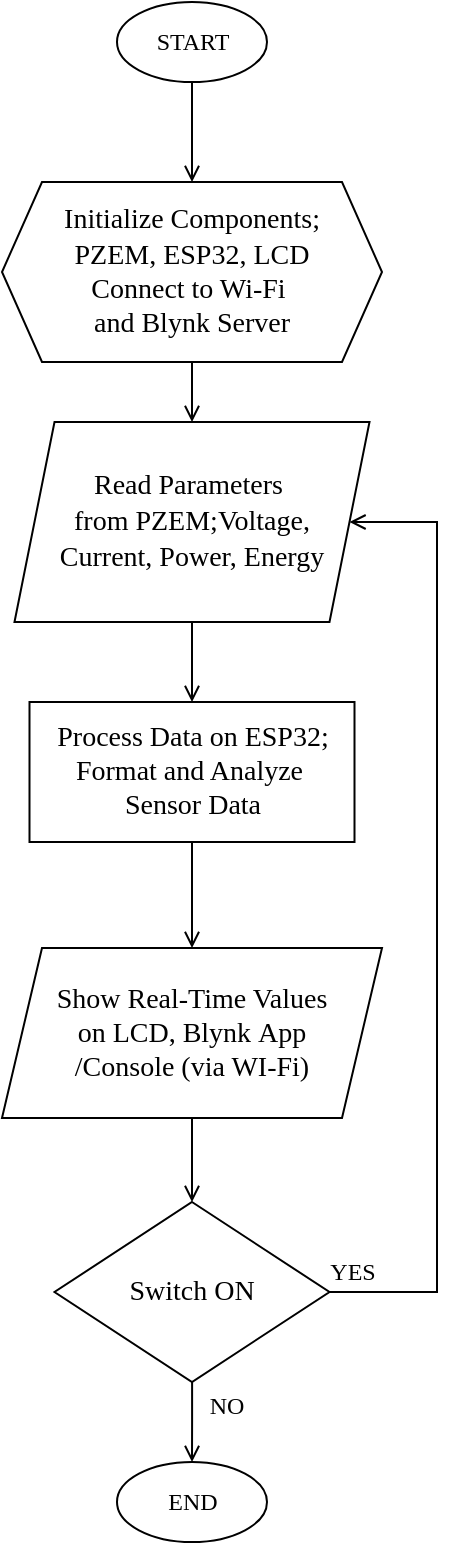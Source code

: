 <mxfile version="27.2.0">
  <diagram name="Page-1" id="2GFnNqMykJW-lQz7iASZ">
    <mxGraphModel dx="1726" dy="726" grid="1" gridSize="10" guides="1" tooltips="1" connect="1" arrows="1" fold="1" page="1" pageScale="1" pageWidth="850" pageHeight="1100" math="0" shadow="0">
      <root>
        <mxCell id="0" />
        <mxCell id="1" parent="0" />
        <mxCell id="R_LKt-H6HnUxROUlf7M2-1" value="&lt;font face=&quot;Times New Roman&quot;&gt;START&lt;/font&gt;" style="ellipse;whiteSpace=wrap;html=1;" vertex="1" parent="1">
          <mxGeometry x="237.5" y="70" width="75" height="40" as="geometry" />
        </mxCell>
        <mxCell id="R_LKt-H6HnUxROUlf7M2-2" value="&lt;div style=&quot;text-wrap-mode: nowrap;&quot;&gt;&lt;font style=&quot;font-size: 14px;&quot; face=&quot;Times New Roman&quot;&gt;Read Parameters&amp;nbsp;&lt;/font&gt;&lt;/div&gt;&lt;div style=&quot;text-wrap-mode: nowrap;&quot;&gt;&lt;font style=&quot;font-size: 14px;&quot;&gt;&lt;font face=&quot;Times New Roman&quot;&gt;from PZEM;&lt;/font&gt;&lt;span style=&quot;font-family: &amp;quot;Times New Roman&amp;quot;; background-color: transparent; color: light-dark(rgb(0, 0, 0), rgb(255, 255, 255));&quot;&gt;Voltage,&lt;/span&gt;&lt;/font&gt;&lt;/div&gt;&lt;div style=&quot;text-wrap-mode: nowrap;&quot;&gt;&lt;font style=&quot;font-size: 14px;&quot;&gt;&lt;span style=&quot;font-family: &amp;quot;Times New Roman&amp;quot;; background-color: transparent; color: light-dark(rgb(0, 0, 0), rgb(255, 255, 255));&quot;&gt;Current,&amp;nbsp;&lt;/span&gt;&lt;span style=&quot;font-family: &amp;quot;Times New Roman&amp;quot;; background-color: transparent; color: light-dark(rgb(0, 0, 0), rgb(255, 255, 255));&quot;&gt;Power,&amp;nbsp;&lt;/span&gt;&lt;span style=&quot;font-family: &amp;quot;Times New Roman&amp;quot;; background-color: transparent; color: light-dark(rgb(0, 0, 0), rgb(255, 255, 255));&quot;&gt;Energy&lt;/span&gt;&lt;/font&gt;&lt;/div&gt;" style="shape=parallelogram;perimeter=parallelogramPerimeter;whiteSpace=wrap;html=1;fixedSize=1;" vertex="1" parent="1">
          <mxGeometry x="186.25" y="280" width="177.5" height="100" as="geometry" />
        </mxCell>
        <mxCell id="R_LKt-H6HnUxROUlf7M2-3" value="" style="edgeStyle=orthogonalEdgeStyle;rounded=0;orthogonalLoop=1;jettySize=auto;html=1;endArrow=open;endFill=0;entryX=0.5;entryY=0;entryDx=0;entryDy=0;entryPerimeter=0;" edge="1" parent="1" source="R_LKt-H6HnUxROUlf7M2-4" target="R_LKt-H6HnUxROUlf7M2-8">
          <mxGeometry relative="1" as="geometry" />
        </mxCell>
        <mxCell id="R_LKt-H6HnUxROUlf7M2-4" value="&lt;div style=&quot;text-wrap-mode: nowrap;&quot;&gt;&lt;span style=&quot;background-color: transparent; color: light-dark(rgb(0, 0, 0), rgb(255, 255, 255));&quot;&gt;&lt;font style=&quot;font-size: 14px;&quot; face=&quot;Times New Roman&quot;&gt;Show Real-Time Values&lt;/font&gt;&lt;/span&gt;&lt;/div&gt;&lt;div style=&quot;text-wrap-mode: nowrap;&quot;&gt;&lt;font style=&quot;font-size: 14px; background-color: transparent; color: light-dark(rgb(0, 0, 0), rgb(255, 255, 255));&quot; face=&quot;Times New Roman&quot;&gt;&amp;nbsp;on LCD,&lt;/font&gt;&lt;span style=&quot;font-size: 14px; background-color: transparent; color: light-dark(rgb(0, 0, 0), rgb(255, 255, 255)); font-family: &amp;quot;Times New Roman&amp;quot;;&quot;&gt;&amp;nbsp;Blynk&amp;nbsp;&lt;/span&gt;&lt;span style=&quot;font-size: 14px; font-family: &amp;quot;Times New Roman&amp;quot;; background-color: transparent; color: light-dark(rgb(0, 0, 0), rgb(255, 255, 255));&quot;&gt;App&amp;nbsp;&lt;/span&gt;&lt;/div&gt;&lt;div style=&quot;text-wrap-mode: nowrap;&quot;&gt;&lt;span style=&quot;font-size: 14px; font-family: &amp;quot;Times New Roman&amp;quot;; background-color: transparent; color: light-dark(rgb(0, 0, 0), rgb(255, 255, 255));&quot;&gt;/Console (via WI-Fi)&lt;/span&gt;&lt;/div&gt;" style="shape=parallelogram;perimeter=parallelogramPerimeter;whiteSpace=wrap;html=1;fixedSize=1;" vertex="1" parent="1">
          <mxGeometry x="180" y="543" width="190" height="85" as="geometry" />
        </mxCell>
        <mxCell id="R_LKt-H6HnUxROUlf7M2-5" value="&lt;font face=&quot;Times New Roman&quot;&gt;END&lt;/font&gt;" style="ellipse;whiteSpace=wrap;html=1;" vertex="1" parent="1">
          <mxGeometry x="237.5" y="800" width="75" height="40" as="geometry" />
        </mxCell>
        <mxCell id="R_LKt-H6HnUxROUlf7M2-6" value="" style="endArrow=open;html=1;rounded=0;exitX=1;exitY=0.5;exitDx=0;exitDy=0;entryX=1;entryY=0.5;entryDx=0;entryDy=0;endFill=0;exitPerimeter=0;" edge="1" parent="1" source="R_LKt-H6HnUxROUlf7M2-8" target="R_LKt-H6HnUxROUlf7M2-2">
          <mxGeometry width="50" height="50" relative="1" as="geometry">
            <mxPoint x="427.5" y="360" as="sourcePoint" />
            <mxPoint x="477.5" y="310" as="targetPoint" />
            <Array as="points">
              <mxPoint x="397.5" y="715" />
              <mxPoint x="397.5" y="330" />
            </Array>
          </mxGeometry>
        </mxCell>
        <mxCell id="R_LKt-H6HnUxROUlf7M2-7" value="" style="edgeStyle=orthogonalEdgeStyle;rounded=0;orthogonalLoop=1;jettySize=auto;html=1;endArrow=open;endFill=0;" edge="1" parent="1" source="R_LKt-H6HnUxROUlf7M2-8" target="R_LKt-H6HnUxROUlf7M2-5">
          <mxGeometry relative="1" as="geometry" />
        </mxCell>
        <mxCell id="R_LKt-H6HnUxROUlf7M2-8" value="&lt;font style=&quot;font-size: 14px;&quot; face=&quot;Times New Roman&quot;&gt;Switch ON&lt;/font&gt;" style="strokeWidth=1;html=1;shape=mxgraph.flowchart.decision;whiteSpace=wrap;" vertex="1" parent="1">
          <mxGeometry x="206.25" y="670" width="137.5" height="90" as="geometry" />
        </mxCell>
        <mxCell id="R_LKt-H6HnUxROUlf7M2-9" value="&lt;h6&gt;&lt;span style=&quot;color: light-dark(rgb(0, 0, 0), rgb(255, 255, 255)); font-weight: normal;&quot;&gt;&lt;font style=&quot;font-size: 12px;&quot; face=&quot;Times New Roman&quot;&gt;NO&lt;/font&gt;&lt;/span&gt;&lt;/h6&gt;&lt;div&gt;&lt;/div&gt;" style="text;html=1;align=center;verticalAlign=middle;resizable=0;points=[];autosize=1;strokeColor=none;fillColor=none;" vertex="1" parent="1">
          <mxGeometry x="271.5" y="737" width="40" height="70" as="geometry" />
        </mxCell>
        <mxCell id="R_LKt-H6HnUxROUlf7M2-10" value="&lt;div style=&quot;text-wrap-mode: nowrap;&quot;&gt;&lt;font style=&quot;font-size: 14px;&quot; face=&quot;Times New Roman&quot;&gt;Process Data on ESP32;&lt;/font&gt;&lt;/div&gt;&lt;div style=&quot;text-wrap-mode: nowrap;&quot;&gt;&lt;font style=&quot;font-size: 14px;&quot; face=&quot;Times New Roman&quot;&gt;Format and Analyze&amp;nbsp;&lt;/font&gt;&lt;/div&gt;&lt;div style=&quot;text-wrap-mode: nowrap;&quot;&gt;&lt;font style=&quot;font-size: 14px;&quot; face=&quot;Times New Roman&quot;&gt;Sensor Data&lt;/font&gt;&lt;/div&gt;" style="rounded=0;whiteSpace=wrap;html=1;" vertex="1" parent="1">
          <mxGeometry x="193.75" y="420" width="162.5" height="70" as="geometry" />
        </mxCell>
        <mxCell id="R_LKt-H6HnUxROUlf7M2-11" value="" style="edgeStyle=orthogonalEdgeStyle;rounded=0;orthogonalLoop=1;jettySize=auto;html=1;endArrow=open;endFill=0;exitX=0.5;exitY=1;exitDx=0;exitDy=0;entryX=0.5;entryY=0;entryDx=0;entryDy=0;" edge="1" parent="1" source="R_LKt-H6HnUxROUlf7M2-10" target="R_LKt-H6HnUxROUlf7M2-4">
          <mxGeometry relative="1" as="geometry">
            <mxPoint x="267.5" y="500" as="sourcePoint" />
            <mxPoint x="275.5" y="520" as="targetPoint" />
          </mxGeometry>
        </mxCell>
        <mxCell id="R_LKt-H6HnUxROUlf7M2-12" value="&lt;h6&gt;&lt;span style=&quot;color: light-dark(rgb(0, 0, 0), rgb(255, 255, 255)); font-weight: normal;&quot;&gt;&lt;font style=&quot;font-size: 12px;&quot; face=&quot;Times New Roman&quot;&gt;YES&lt;/font&gt;&lt;/span&gt;&lt;/h6&gt;&lt;div&gt;&lt;/div&gt;" style="text;html=1;align=center;verticalAlign=middle;resizable=0;points=[];autosize=1;strokeColor=none;fillColor=none;" vertex="1" parent="1">
          <mxGeometry x="330" y="670" width="50" height="70" as="geometry" />
        </mxCell>
        <mxCell id="R_LKt-H6HnUxROUlf7M2-13" value="" style="edgeStyle=orthogonalEdgeStyle;rounded=0;orthogonalLoop=1;jettySize=auto;html=1;endArrow=open;endFill=0;exitX=0.5;exitY=1;exitDx=0;exitDy=0;entryX=0.5;entryY=0;entryDx=0;entryDy=0;" edge="1" parent="1" source="R_LKt-H6HnUxROUlf7M2-2" target="R_LKt-H6HnUxROUlf7M2-10">
          <mxGeometry relative="1" as="geometry">
            <mxPoint x="267.5" y="530" as="sourcePoint" />
            <mxPoint x="267.5" y="583" as="targetPoint" />
          </mxGeometry>
        </mxCell>
        <mxCell id="R_LKt-H6HnUxROUlf7M2-14" value="" style="edgeStyle=orthogonalEdgeStyle;rounded=0;orthogonalLoop=1;jettySize=auto;html=1;endArrow=open;endFill=0;exitX=0.5;exitY=1;exitDx=0;exitDy=0;entryX=0.5;entryY=0;entryDx=0;entryDy=0;" edge="1" parent="1" source="R_LKt-H6HnUxROUlf7M2-15" target="R_LKt-H6HnUxROUlf7M2-2">
          <mxGeometry relative="1" as="geometry">
            <mxPoint x="275" y="240" as="sourcePoint" />
            <mxPoint x="267.5" y="440" as="targetPoint" />
          </mxGeometry>
        </mxCell>
        <mxCell id="R_LKt-H6HnUxROUlf7M2-15" value="&lt;span style=&quot;color: light-dark(rgb(0, 0, 0), rgb(255, 255, 255)); text-wrap-mode: nowrap; background-color: transparent;&quot;&gt;&lt;font style=&quot;font-size: 14px;&quot; face=&quot;Times New Roman&quot;&gt;Initialize Components;&lt;/font&gt;&lt;/span&gt;&lt;div style=&quot;text-wrap-mode: nowrap;&quot;&gt;&lt;font style=&quot;font-size: 14px;&quot;&gt;&lt;font face=&quot;Times New Roman&quot;&gt;PZEM,&amp;nbsp;&lt;/font&gt;&lt;span style=&quot;font-family: &amp;quot;Times New Roman&amp;quot;; background-color: transparent; color: light-dark(rgb(0, 0, 0), rgb(255, 255, 255));&quot;&gt;ESP32,&amp;nbsp;&lt;/span&gt;&lt;span style=&quot;font-family: &amp;quot;Times New Roman&amp;quot;; background-color: transparent; color: light-dark(rgb(0, 0, 0), rgb(255, 255, 255));&quot;&gt;LCD&lt;/span&gt;&lt;/font&gt;&lt;/div&gt;&lt;div style=&quot;text-wrap-mode: nowrap;&quot;&gt;&lt;font style=&quot;font-size: 14px;&quot; face=&quot;Times New Roman&quot;&gt;Connect to Wi-Fi&amp;nbsp;&lt;/font&gt;&lt;/div&gt;&lt;div style=&quot;text-wrap-mode: nowrap;&quot;&gt;&lt;font style=&quot;font-size: 14px;&quot;&gt;&lt;font style=&quot;&quot; face=&quot;Times New Roman&quot;&gt;and&amp;nbsp;&lt;/font&gt;&lt;span style=&quot;font-family: &amp;quot;Times New Roman&amp;quot;; background-color: transparent; color: light-dark(rgb(0, 0, 0), rgb(255, 255, 255));&quot;&gt;Blynk Server&lt;/span&gt;&lt;/font&gt;&lt;/div&gt;" style="shape=hexagon;perimeter=hexagonPerimeter2;whiteSpace=wrap;html=1;fixedSize=1;" vertex="1" parent="1">
          <mxGeometry x="180" y="160" width="190" height="90" as="geometry" />
        </mxCell>
        <mxCell id="R_LKt-H6HnUxROUlf7M2-16" value="" style="edgeStyle=orthogonalEdgeStyle;rounded=0;orthogonalLoop=1;jettySize=auto;html=1;endArrow=open;endFill=0;exitX=0.5;exitY=1;exitDx=0;exitDy=0;entryX=0.5;entryY=0;entryDx=0;entryDy=0;" edge="1" parent="1" source="R_LKt-H6HnUxROUlf7M2-1" target="R_LKt-H6HnUxROUlf7M2-15">
          <mxGeometry relative="1" as="geometry">
            <mxPoint x="267.5" y="240" as="sourcePoint" />
            <mxPoint x="267.5" y="280" as="targetPoint" />
          </mxGeometry>
        </mxCell>
      </root>
    </mxGraphModel>
  </diagram>
</mxfile>

